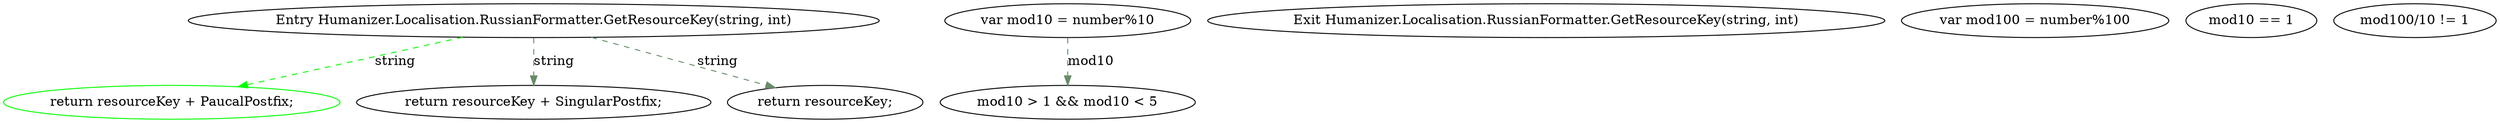 digraph  {
d7 [cluster="Humanizer.Localisation.RussianFormatter.GetResourceKey(string, int)", color=green, community=0, label="return resourceKey + PaucalPostfix;", prediction=0, span="18-18"];
d0 [cluster="Humanizer.Localisation.RussianFormatter.GetResourceKey(string, int)", label="Entry Humanizer.Localisation.RussianFormatter.GetResourceKey(string, int)", span="7-7"];
d6 [cluster="Humanizer.Localisation.RussianFormatter.GetResourceKey(string, int)", label="mod10 > 1 && mod10 < 5", span="17-17"];
d9 [cluster="Humanizer.Localisation.RussianFormatter.GetResourceKey(string, int)", label="Exit Humanizer.Localisation.RussianFormatter.GetResourceKey(string, int)", span="7-7"];
d1 [cluster="Humanizer.Localisation.RussianFormatter.GetResourceKey(string, int)", label="var mod100 = number%100", span="9-9"];
d3 [cluster="Humanizer.Localisation.RussianFormatter.GetResourceKey(string, int)", label="var mod10 = number%10", span="12-12"];
d5 [cluster="Humanizer.Localisation.RussianFormatter.GetResourceKey(string, int)", label="return resourceKey + SingularPostfix;", span="15-15"];
d8 [cluster="Humanizer.Localisation.RussianFormatter.GetResourceKey(string, int)", label="return resourceKey;", span="21-21"];
d4 [cluster="Humanizer.Localisation.RussianFormatter.GetResourceKey(string, int)", label="mod10 == 1", span="14-14"];
d2 [cluster="Humanizer.Localisation.RussianFormatter.GetResourceKey(string, int)", label="mod100/10 != 1", span="10-10"];
d0 -> d7  [color=green, key=1, label=string, style=dashed];
d0 -> d5  [color=darkseagreen4, key=1, label=string, style=dashed];
d0 -> d8  [color=darkseagreen4, key=1, label=string, style=dashed];
d3 -> d6  [color=darkseagreen4, key=1, label=mod10, style=dashed];
}
